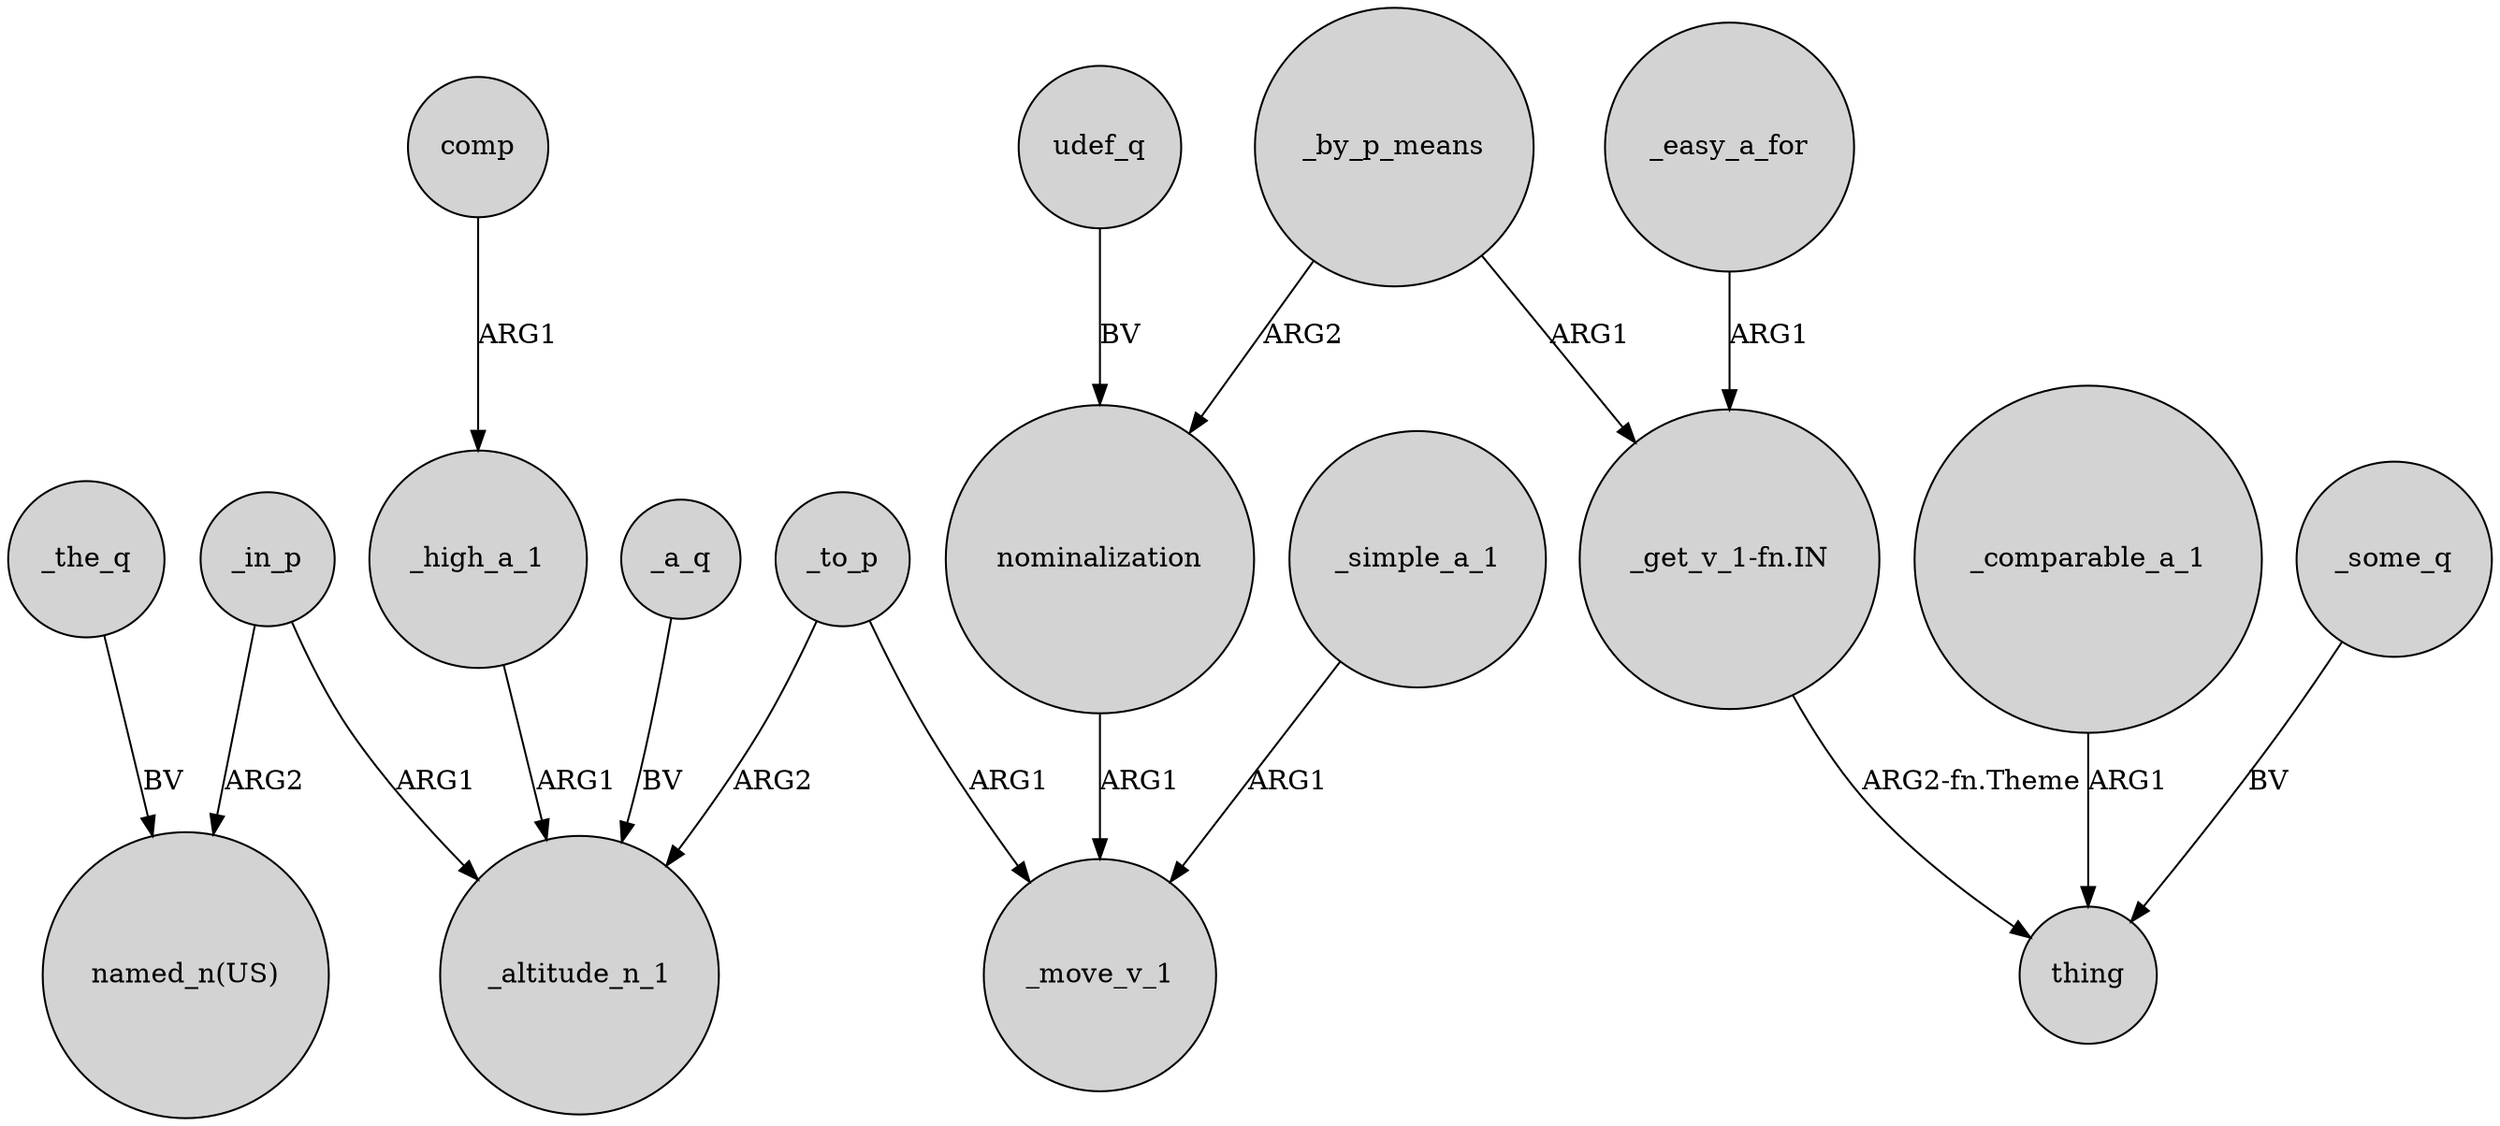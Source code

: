 digraph {
	node [shape=circle style=filled]
	_to_p -> _altitude_n_1 [label=ARG2]
	_simple_a_1 -> _move_v_1 [label=ARG1]
	_to_p -> _move_v_1 [label=ARG1]
	_in_p -> _altitude_n_1 [label=ARG1]
	_by_p_means -> "_get_v_1-fn.IN" [label=ARG1]
	_by_p_means -> nominalization [label=ARG2]
	_a_q -> _altitude_n_1 [label=BV]
	_comparable_a_1 -> thing [label=ARG1]
	comp -> _high_a_1 [label=ARG1]
	_some_q -> thing [label=BV]
	_in_p -> "named_n(US)" [label=ARG2]
	_high_a_1 -> _altitude_n_1 [label=ARG1]
	_the_q -> "named_n(US)" [label=BV]
	udef_q -> nominalization [label=BV]
	nominalization -> _move_v_1 [label=ARG1]
	"_get_v_1-fn.IN" -> thing [label="ARG2-fn.Theme"]
	_easy_a_for -> "_get_v_1-fn.IN" [label=ARG1]
}
